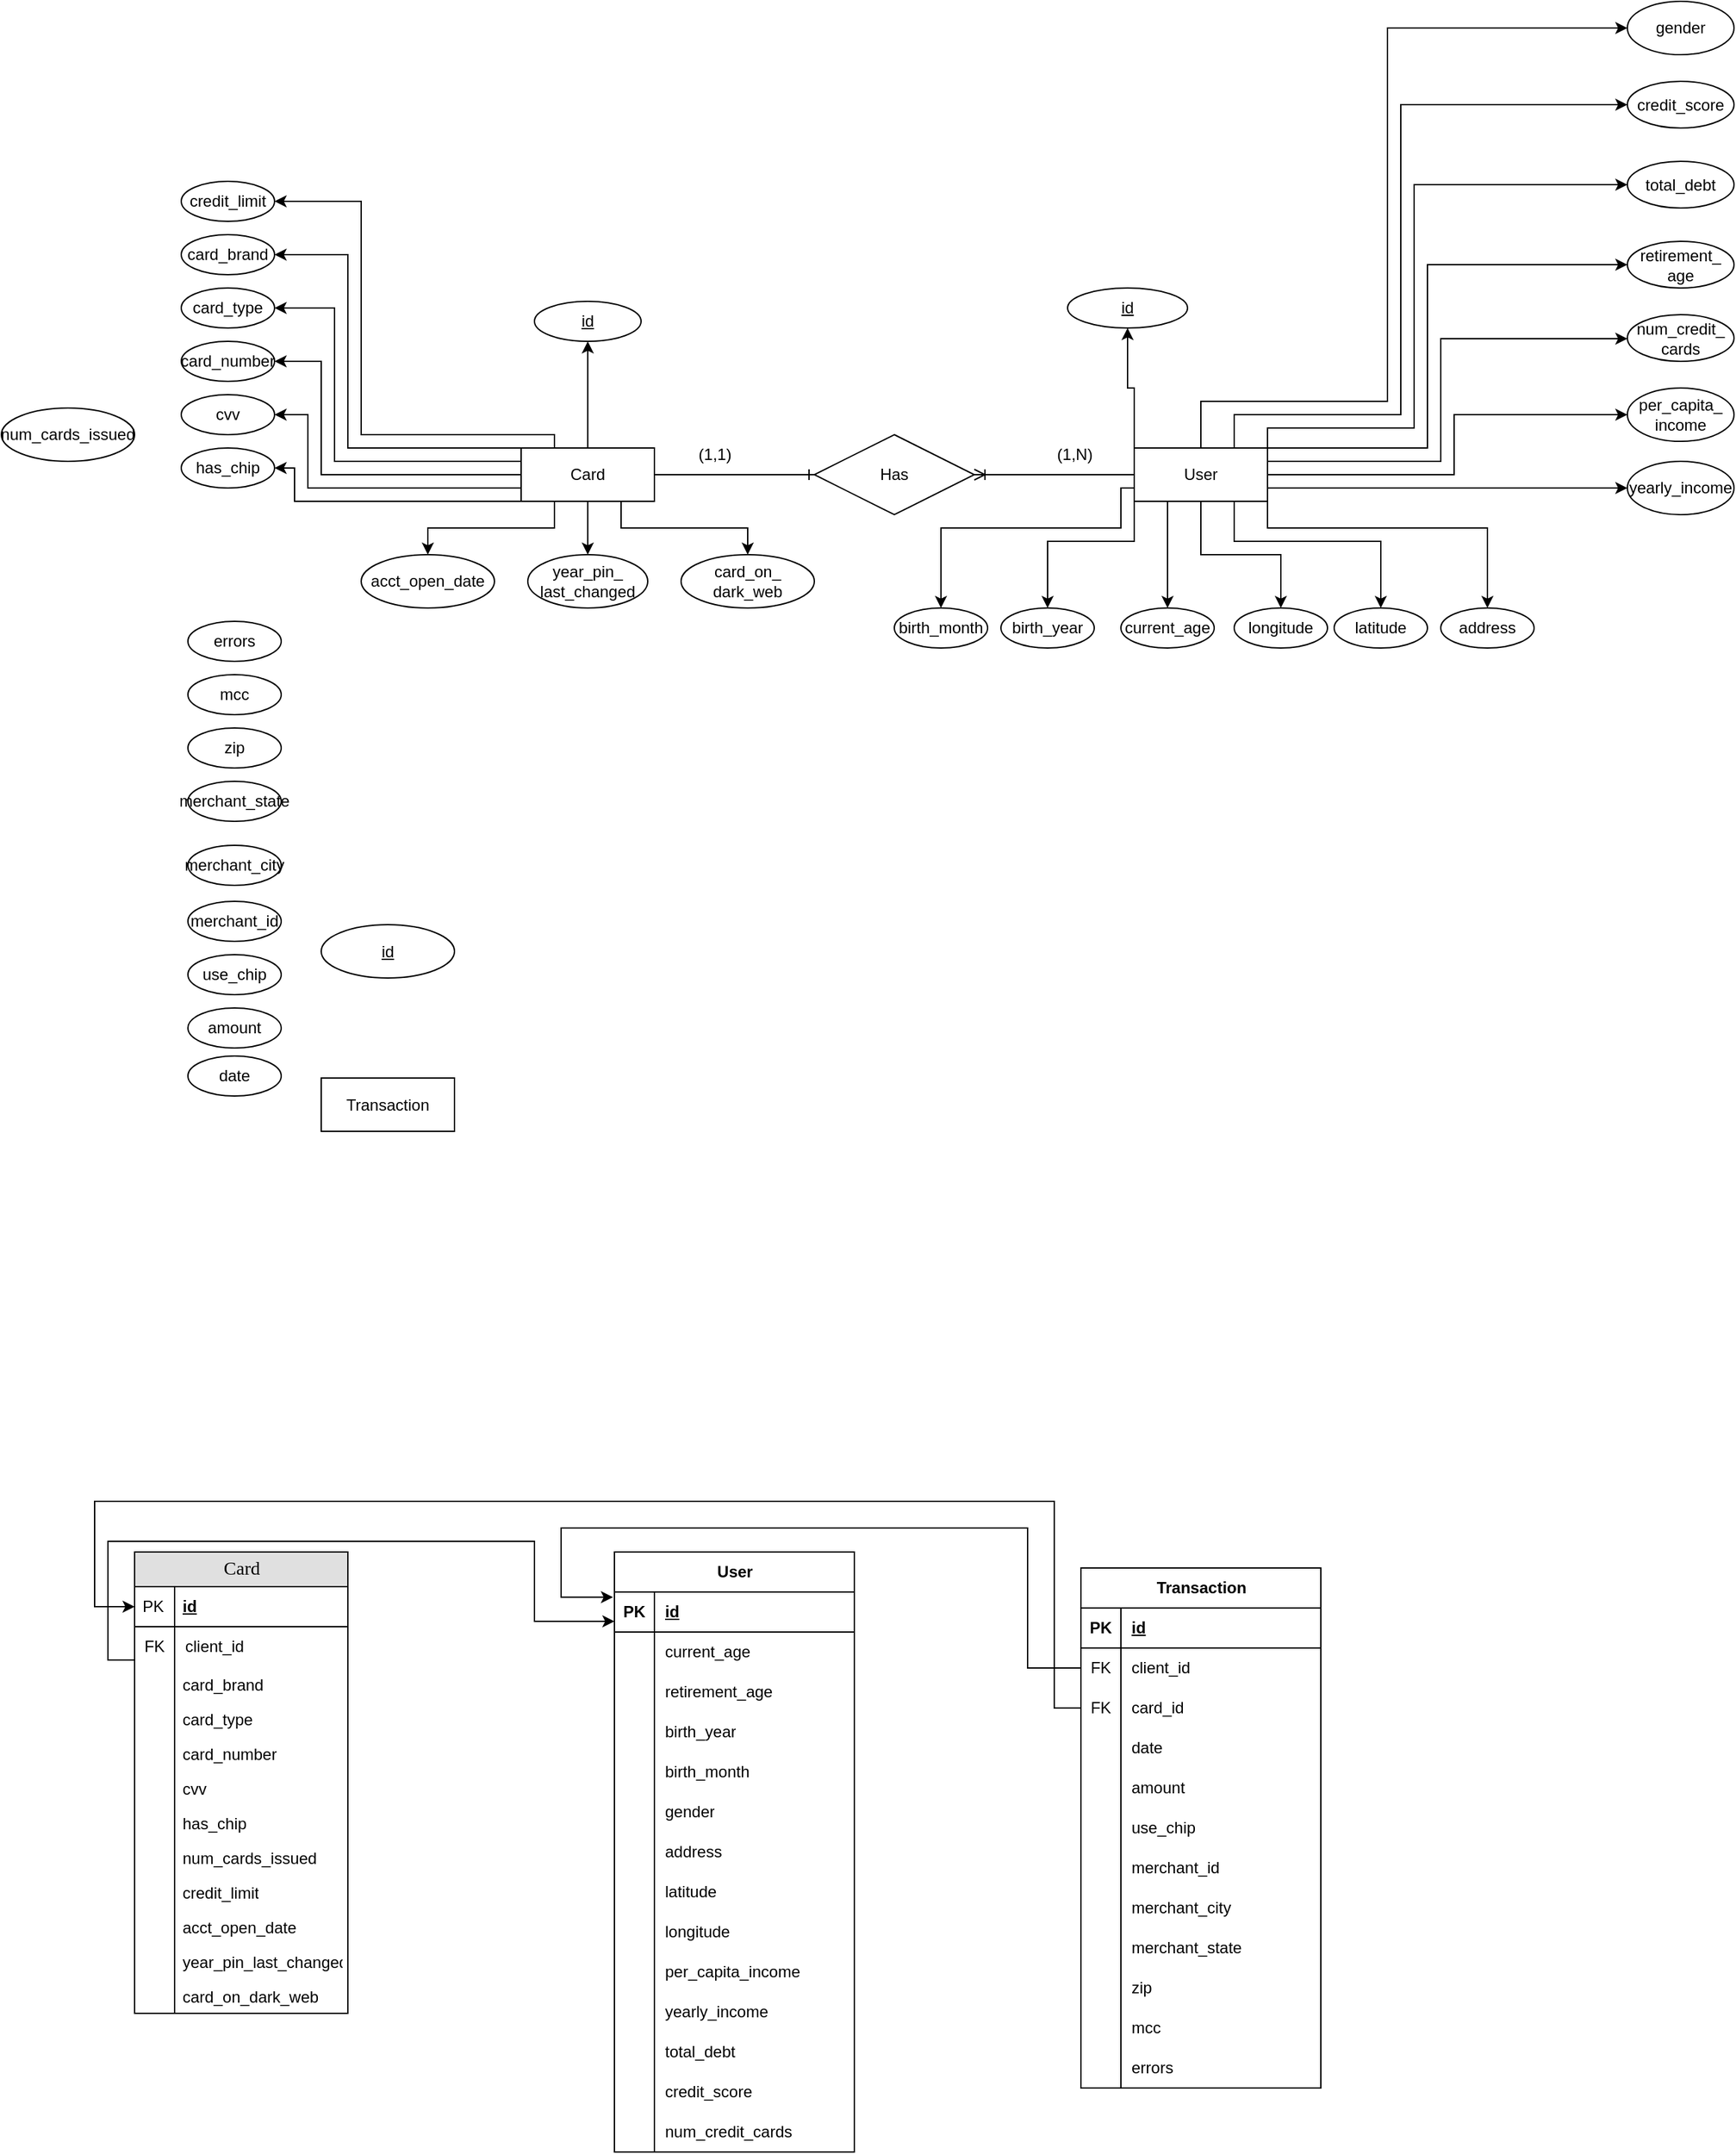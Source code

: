 <mxfile version="24.7.12">
  <diagram name="Page-1" id="e56a1550-8fbb-45ad-956c-1786394a9013">
    <mxGraphModel dx="1705" dy="1090" grid="1" gridSize="10" guides="1" tooltips="1" connect="1" arrows="1" fold="1" page="1" pageScale="1" pageWidth="1100" pageHeight="850" background="none" math="0" shadow="0">
      <root>
        <mxCell id="0" />
        <mxCell id="1" parent="0" />
        <mxCell id="2e49270ec7c68f3f-80" value="Card" style="swimlane;html=1;fontStyle=0;childLayout=stackLayout;horizontal=1;startSize=26;fillColor=#e0e0e0;horizontalStack=0;resizeParent=1;resizeLast=0;collapsible=1;marginBottom=0;swimlaneFillColor=#ffffff;align=center;rounded=0;shadow=0;comic=0;labelBackgroundColor=none;strokeWidth=1;fontFamily=Verdana;fontSize=14" parent="1" vertex="1">
          <mxGeometry x="-230" y="1083" width="160" height="346" as="geometry" />
        </mxCell>
        <mxCell id="2e49270ec7c68f3f-81" value="id" style="shape=partialRectangle;top=0;left=0;right=0;bottom=1;html=1;align=left;verticalAlign=middle;fillColor=none;spacingLeft=34;spacingRight=4;whiteSpace=wrap;overflow=hidden;rotatable=0;points=[[0,0.5],[1,0.5]];portConstraint=eastwest;dropTarget=0;fontStyle=5;" parent="2e49270ec7c68f3f-80" vertex="1">
          <mxGeometry y="26" width="160" height="30" as="geometry" />
        </mxCell>
        <mxCell id="2e49270ec7c68f3f-82" value="PK" style="shape=partialRectangle;top=0;left=0;bottom=0;html=1;fillColor=none;align=left;verticalAlign=middle;spacingLeft=4;spacingRight=4;whiteSpace=wrap;overflow=hidden;rotatable=0;points=[];portConstraint=eastwest;part=1;" parent="2e49270ec7c68f3f-81" vertex="1" connectable="0">
          <mxGeometry width="30" height="30" as="geometry" />
        </mxCell>
        <mxCell id="OhvmQpVmtm_loT401lCx-139" value="" style="shape=table;startSize=0;container=1;collapsible=1;childLayout=tableLayout;fixedRows=1;rowLines=0;fontStyle=0;align=center;resizeLast=1;strokeColor=none;fillColor=none;collapsible=0;" vertex="1" parent="2e49270ec7c68f3f-80">
          <mxGeometry y="56" width="160" height="30" as="geometry" />
        </mxCell>
        <mxCell id="OhvmQpVmtm_loT401lCx-140" value="" style="shape=tableRow;horizontal=0;startSize=0;swimlaneHead=0;swimlaneBody=0;fillColor=none;collapsible=0;dropTarget=0;points=[[0,0.5],[1,0.5]];portConstraint=eastwest;top=0;left=1;right=0;bottom=0;" vertex="1" parent="OhvmQpVmtm_loT401lCx-139">
          <mxGeometry width="160" height="30" as="geometry" />
        </mxCell>
        <mxCell id="OhvmQpVmtm_loT401lCx-141" value="FK" style="shape=partialRectangle;connectable=0;fillColor=none;top=0;left=1;bottom=0;right=0;fontStyle=0;overflow=hidden;whiteSpace=wrap;html=1;" vertex="1" parent="OhvmQpVmtm_loT401lCx-140">
          <mxGeometry width="30" height="30" as="geometry">
            <mxRectangle width="30" height="30" as="alternateBounds" />
          </mxGeometry>
        </mxCell>
        <mxCell id="OhvmQpVmtm_loT401lCx-142" value="client_id" style="shape=partialRectangle;connectable=0;fillColor=none;top=0;left=1;bottom=0;right=0;align=left;spacingLeft=6;fontStyle=0;overflow=hidden;whiteSpace=wrap;html=1;" vertex="1" parent="OhvmQpVmtm_loT401lCx-140">
          <mxGeometry x="30" width="130" height="30" as="geometry">
            <mxRectangle width="130" height="30" as="alternateBounds" />
          </mxGeometry>
        </mxCell>
        <mxCell id="2e49270ec7c68f3f-85" value="card_brand" style="shape=partialRectangle;top=0;left=0;right=0;bottom=0;html=1;align=left;verticalAlign=top;fillColor=none;spacingLeft=34;spacingRight=4;whiteSpace=wrap;overflow=hidden;rotatable=0;points=[[0,0.5],[1,0.5]];portConstraint=eastwest;dropTarget=0;" parent="2e49270ec7c68f3f-80" vertex="1">
          <mxGeometry y="86" width="160" height="26" as="geometry" />
        </mxCell>
        <mxCell id="2e49270ec7c68f3f-86" value="" style="shape=partialRectangle;top=0;left=0;bottom=0;html=1;fillColor=none;align=left;verticalAlign=top;spacingLeft=4;spacingRight=4;whiteSpace=wrap;overflow=hidden;rotatable=0;points=[];portConstraint=eastwest;part=1;" parent="2e49270ec7c68f3f-85" vertex="1" connectable="0">
          <mxGeometry width="30" height="26" as="geometry" />
        </mxCell>
        <mxCell id="2e49270ec7c68f3f-87" value="card_type" style="shape=partialRectangle;top=0;left=0;right=0;bottom=0;html=1;align=left;verticalAlign=top;fillColor=none;spacingLeft=34;spacingRight=4;whiteSpace=wrap;overflow=hidden;rotatable=0;points=[[0,0.5],[1,0.5]];portConstraint=eastwest;dropTarget=0;" parent="2e49270ec7c68f3f-80" vertex="1">
          <mxGeometry y="112" width="160" height="26" as="geometry" />
        </mxCell>
        <mxCell id="2e49270ec7c68f3f-88" value="" style="shape=partialRectangle;top=0;left=0;bottom=0;html=1;fillColor=none;align=left;verticalAlign=top;spacingLeft=4;spacingRight=4;whiteSpace=wrap;overflow=hidden;rotatable=0;points=[];portConstraint=eastwest;part=1;" parent="2e49270ec7c68f3f-87" vertex="1" connectable="0">
          <mxGeometry width="30" height="26" as="geometry" />
        </mxCell>
        <mxCell id="2e49270ec7c68f3f-89" value="card_number" style="shape=partialRectangle;top=0;left=0;right=0;bottom=0;html=1;align=left;verticalAlign=top;fillColor=none;spacingLeft=34;spacingRight=4;whiteSpace=wrap;overflow=hidden;rotatable=0;points=[[0,0.5],[1,0.5]];portConstraint=eastwest;dropTarget=0;" parent="2e49270ec7c68f3f-80" vertex="1">
          <mxGeometry y="138" width="160" height="26" as="geometry" />
        </mxCell>
        <mxCell id="2e49270ec7c68f3f-90" value="" style="shape=partialRectangle;top=0;left=0;bottom=0;html=1;fillColor=none;align=left;verticalAlign=top;spacingLeft=4;spacingRight=4;whiteSpace=wrap;overflow=hidden;rotatable=0;points=[];portConstraint=eastwest;part=1;" parent="2e49270ec7c68f3f-89" vertex="1" connectable="0">
          <mxGeometry width="30" height="26" as="geometry" />
        </mxCell>
        <mxCell id="OhvmQpVmtm_loT401lCx-2" value="cvv" style="shape=partialRectangle;top=0;left=0;right=0;bottom=0;html=1;align=left;verticalAlign=top;fillColor=none;spacingLeft=34;spacingRight=4;whiteSpace=wrap;overflow=hidden;rotatable=0;points=[[0,0.5],[1,0.5]];portConstraint=eastwest;dropTarget=0;" vertex="1" parent="2e49270ec7c68f3f-80">
          <mxGeometry y="164" width="160" height="26" as="geometry" />
        </mxCell>
        <mxCell id="OhvmQpVmtm_loT401lCx-3" value="" style="shape=partialRectangle;top=0;left=0;bottom=0;html=1;fillColor=none;align=left;verticalAlign=top;spacingLeft=4;spacingRight=4;whiteSpace=wrap;overflow=hidden;rotatable=0;points=[];portConstraint=eastwest;part=1;" vertex="1" connectable="0" parent="OhvmQpVmtm_loT401lCx-2">
          <mxGeometry width="30" height="26" as="geometry" />
        </mxCell>
        <mxCell id="OhvmQpVmtm_loT401lCx-4" value="has_chip" style="shape=partialRectangle;top=0;left=0;right=0;bottom=0;html=1;align=left;verticalAlign=top;fillColor=none;spacingLeft=34;spacingRight=4;whiteSpace=wrap;overflow=hidden;rotatable=0;points=[[0,0.5],[1,0.5]];portConstraint=eastwest;dropTarget=0;" vertex="1" parent="2e49270ec7c68f3f-80">
          <mxGeometry y="190" width="160" height="26" as="geometry" />
        </mxCell>
        <mxCell id="OhvmQpVmtm_loT401lCx-5" value="" style="shape=partialRectangle;top=0;left=0;bottom=0;html=1;fillColor=none;align=left;verticalAlign=top;spacingLeft=4;spacingRight=4;whiteSpace=wrap;overflow=hidden;rotatable=0;points=[];portConstraint=eastwest;part=1;" vertex="1" connectable="0" parent="OhvmQpVmtm_loT401lCx-4">
          <mxGeometry width="30" height="26" as="geometry" />
        </mxCell>
        <mxCell id="OhvmQpVmtm_loT401lCx-6" value="num_cards_issued" style="shape=partialRectangle;top=0;left=0;right=0;bottom=0;html=1;align=left;verticalAlign=top;fillColor=none;spacingLeft=34;spacingRight=4;whiteSpace=wrap;overflow=hidden;rotatable=0;points=[[0,0.5],[1,0.5]];portConstraint=eastwest;dropTarget=0;" vertex="1" parent="2e49270ec7c68f3f-80">
          <mxGeometry y="216" width="160" height="26" as="geometry" />
        </mxCell>
        <mxCell id="OhvmQpVmtm_loT401lCx-7" value="" style="shape=partialRectangle;top=0;left=0;bottom=0;html=1;fillColor=none;align=left;verticalAlign=top;spacingLeft=4;spacingRight=4;whiteSpace=wrap;overflow=hidden;rotatable=0;points=[];portConstraint=eastwest;part=1;" vertex="1" connectable="0" parent="OhvmQpVmtm_loT401lCx-6">
          <mxGeometry width="30" height="26" as="geometry" />
        </mxCell>
        <mxCell id="OhvmQpVmtm_loT401lCx-8" value="credit_limit" style="shape=partialRectangle;top=0;left=0;right=0;bottom=0;html=1;align=left;verticalAlign=top;fillColor=none;spacingLeft=34;spacingRight=4;whiteSpace=wrap;overflow=hidden;rotatable=0;points=[[0,0.5],[1,0.5]];portConstraint=eastwest;dropTarget=0;" vertex="1" parent="2e49270ec7c68f3f-80">
          <mxGeometry y="242" width="160" height="26" as="geometry" />
        </mxCell>
        <mxCell id="OhvmQpVmtm_loT401lCx-9" value="" style="shape=partialRectangle;top=0;left=0;bottom=0;html=1;fillColor=none;align=left;verticalAlign=top;spacingLeft=4;spacingRight=4;whiteSpace=wrap;overflow=hidden;rotatable=0;points=[];portConstraint=eastwest;part=1;" vertex="1" connectable="0" parent="OhvmQpVmtm_loT401lCx-8">
          <mxGeometry width="30" height="26" as="geometry" />
        </mxCell>
        <mxCell id="OhvmQpVmtm_loT401lCx-10" value="acct_open_date" style="shape=partialRectangle;top=0;left=0;right=0;bottom=0;html=1;align=left;verticalAlign=top;fillColor=none;spacingLeft=34;spacingRight=4;whiteSpace=wrap;overflow=hidden;rotatable=0;points=[[0,0.5],[1,0.5]];portConstraint=eastwest;dropTarget=0;" vertex="1" parent="2e49270ec7c68f3f-80">
          <mxGeometry y="268" width="160" height="26" as="geometry" />
        </mxCell>
        <mxCell id="OhvmQpVmtm_loT401lCx-11" value="" style="shape=partialRectangle;top=0;left=0;bottom=0;html=1;fillColor=none;align=left;verticalAlign=top;spacingLeft=4;spacingRight=4;whiteSpace=wrap;overflow=hidden;rotatable=0;points=[];portConstraint=eastwest;part=1;" vertex="1" connectable="0" parent="OhvmQpVmtm_loT401lCx-10">
          <mxGeometry width="30" height="26" as="geometry" />
        </mxCell>
        <mxCell id="OhvmQpVmtm_loT401lCx-12" value="year_pin_last_changed" style="shape=partialRectangle;top=0;left=0;right=0;bottom=0;html=1;align=left;verticalAlign=top;fillColor=none;spacingLeft=34;spacingRight=4;whiteSpace=wrap;overflow=hidden;rotatable=0;points=[[0,0.5],[1,0.5]];portConstraint=eastwest;dropTarget=0;" vertex="1" parent="2e49270ec7c68f3f-80">
          <mxGeometry y="294" width="160" height="26" as="geometry" />
        </mxCell>
        <mxCell id="OhvmQpVmtm_loT401lCx-13" value="" style="shape=partialRectangle;top=0;left=0;bottom=0;html=1;fillColor=none;align=left;verticalAlign=top;spacingLeft=4;spacingRight=4;whiteSpace=wrap;overflow=hidden;rotatable=0;points=[];portConstraint=eastwest;part=1;" vertex="1" connectable="0" parent="OhvmQpVmtm_loT401lCx-12">
          <mxGeometry width="30" height="26" as="geometry" />
        </mxCell>
        <mxCell id="OhvmQpVmtm_loT401lCx-14" value="card_on_dark_web" style="shape=partialRectangle;top=0;left=0;right=0;bottom=0;html=1;align=left;verticalAlign=top;fillColor=none;spacingLeft=34;spacingRight=4;whiteSpace=wrap;overflow=hidden;rotatable=0;points=[[0,0.5],[1,0.5]];portConstraint=eastwest;dropTarget=0;" vertex="1" parent="2e49270ec7c68f3f-80">
          <mxGeometry y="320" width="160" height="26" as="geometry" />
        </mxCell>
        <mxCell id="OhvmQpVmtm_loT401lCx-15" value="" style="shape=partialRectangle;top=0;left=0;bottom=0;html=1;fillColor=none;align=left;verticalAlign=top;spacingLeft=4;spacingRight=4;whiteSpace=wrap;overflow=hidden;rotatable=0;points=[];portConstraint=eastwest;part=1;" vertex="1" connectable="0" parent="OhvmQpVmtm_loT401lCx-14">
          <mxGeometry width="30" height="26" as="geometry" />
        </mxCell>
        <mxCell id="OhvmQpVmtm_loT401lCx-16" value="User" style="shape=table;startSize=30;container=1;collapsible=1;childLayout=tableLayout;fixedRows=1;rowLines=0;fontStyle=1;align=center;resizeLast=1;html=1;" vertex="1" parent="1">
          <mxGeometry x="130" y="1083" width="180" height="450" as="geometry" />
        </mxCell>
        <mxCell id="OhvmQpVmtm_loT401lCx-17" value="" style="shape=tableRow;horizontal=0;startSize=0;swimlaneHead=0;swimlaneBody=0;fillColor=none;collapsible=0;dropTarget=0;points=[[0,0.5],[1,0.5]];portConstraint=eastwest;top=0;left=0;right=0;bottom=1;" vertex="1" parent="OhvmQpVmtm_loT401lCx-16">
          <mxGeometry y="30" width="180" height="30" as="geometry" />
        </mxCell>
        <mxCell id="OhvmQpVmtm_loT401lCx-18" value="PK" style="shape=partialRectangle;connectable=0;fillColor=none;top=0;left=0;bottom=0;right=0;fontStyle=1;overflow=hidden;whiteSpace=wrap;html=1;" vertex="1" parent="OhvmQpVmtm_loT401lCx-17">
          <mxGeometry width="30" height="30" as="geometry">
            <mxRectangle width="30" height="30" as="alternateBounds" />
          </mxGeometry>
        </mxCell>
        <mxCell id="OhvmQpVmtm_loT401lCx-19" value="id" style="shape=partialRectangle;connectable=0;fillColor=none;top=0;left=0;bottom=0;right=0;align=left;spacingLeft=6;fontStyle=5;overflow=hidden;whiteSpace=wrap;html=1;" vertex="1" parent="OhvmQpVmtm_loT401lCx-17">
          <mxGeometry x="30" width="150" height="30" as="geometry">
            <mxRectangle width="150" height="30" as="alternateBounds" />
          </mxGeometry>
        </mxCell>
        <mxCell id="OhvmQpVmtm_loT401lCx-20" value="" style="shape=tableRow;horizontal=0;startSize=0;swimlaneHead=0;swimlaneBody=0;fillColor=none;collapsible=0;dropTarget=0;points=[[0,0.5],[1,0.5]];portConstraint=eastwest;top=0;left=0;right=0;bottom=0;" vertex="1" parent="OhvmQpVmtm_loT401lCx-16">
          <mxGeometry y="60" width="180" height="30" as="geometry" />
        </mxCell>
        <mxCell id="OhvmQpVmtm_loT401lCx-21" value="" style="shape=partialRectangle;connectable=0;fillColor=none;top=0;left=0;bottom=0;right=0;editable=1;overflow=hidden;whiteSpace=wrap;html=1;" vertex="1" parent="OhvmQpVmtm_loT401lCx-20">
          <mxGeometry width="30" height="30" as="geometry">
            <mxRectangle width="30" height="30" as="alternateBounds" />
          </mxGeometry>
        </mxCell>
        <mxCell id="OhvmQpVmtm_loT401lCx-22" value="current_age" style="shape=partialRectangle;connectable=0;fillColor=none;top=0;left=0;bottom=0;right=0;align=left;spacingLeft=6;overflow=hidden;whiteSpace=wrap;html=1;" vertex="1" parent="OhvmQpVmtm_loT401lCx-20">
          <mxGeometry x="30" width="150" height="30" as="geometry">
            <mxRectangle width="150" height="30" as="alternateBounds" />
          </mxGeometry>
        </mxCell>
        <mxCell id="OhvmQpVmtm_loT401lCx-23" value="" style="shape=tableRow;horizontal=0;startSize=0;swimlaneHead=0;swimlaneBody=0;fillColor=none;collapsible=0;dropTarget=0;points=[[0,0.5],[1,0.5]];portConstraint=eastwest;top=0;left=0;right=0;bottom=0;" vertex="1" parent="OhvmQpVmtm_loT401lCx-16">
          <mxGeometry y="90" width="180" height="30" as="geometry" />
        </mxCell>
        <mxCell id="OhvmQpVmtm_loT401lCx-24" value="" style="shape=partialRectangle;connectable=0;fillColor=none;top=0;left=0;bottom=0;right=0;editable=1;overflow=hidden;whiteSpace=wrap;html=1;" vertex="1" parent="OhvmQpVmtm_loT401lCx-23">
          <mxGeometry width="30" height="30" as="geometry">
            <mxRectangle width="30" height="30" as="alternateBounds" />
          </mxGeometry>
        </mxCell>
        <mxCell id="OhvmQpVmtm_loT401lCx-25" value="retirement_age" style="shape=partialRectangle;connectable=0;fillColor=none;top=0;left=0;bottom=0;right=0;align=left;spacingLeft=6;overflow=hidden;whiteSpace=wrap;html=1;" vertex="1" parent="OhvmQpVmtm_loT401lCx-23">
          <mxGeometry x="30" width="150" height="30" as="geometry">
            <mxRectangle width="150" height="30" as="alternateBounds" />
          </mxGeometry>
        </mxCell>
        <mxCell id="OhvmQpVmtm_loT401lCx-26" value="" style="shape=tableRow;horizontal=0;startSize=0;swimlaneHead=0;swimlaneBody=0;fillColor=none;collapsible=0;dropTarget=0;points=[[0,0.5],[1,0.5]];portConstraint=eastwest;top=0;left=0;right=0;bottom=0;" vertex="1" parent="OhvmQpVmtm_loT401lCx-16">
          <mxGeometry y="120" width="180" height="30" as="geometry" />
        </mxCell>
        <mxCell id="OhvmQpVmtm_loT401lCx-27" value="" style="shape=partialRectangle;connectable=0;fillColor=none;top=0;left=0;bottom=0;right=0;editable=1;overflow=hidden;whiteSpace=wrap;html=1;" vertex="1" parent="OhvmQpVmtm_loT401lCx-26">
          <mxGeometry width="30" height="30" as="geometry">
            <mxRectangle width="30" height="30" as="alternateBounds" />
          </mxGeometry>
        </mxCell>
        <mxCell id="OhvmQpVmtm_loT401lCx-28" value="birth_year" style="shape=partialRectangle;connectable=0;fillColor=none;top=0;left=0;bottom=0;right=0;align=left;spacingLeft=6;overflow=hidden;whiteSpace=wrap;html=1;" vertex="1" parent="OhvmQpVmtm_loT401lCx-26">
          <mxGeometry x="30" width="150" height="30" as="geometry">
            <mxRectangle width="150" height="30" as="alternateBounds" />
          </mxGeometry>
        </mxCell>
        <mxCell id="OhvmQpVmtm_loT401lCx-42" value="" style="shape=tableRow;horizontal=0;startSize=0;swimlaneHead=0;swimlaneBody=0;fillColor=none;collapsible=0;dropTarget=0;points=[[0,0.5],[1,0.5]];portConstraint=eastwest;top=0;left=0;right=0;bottom=0;" vertex="1" parent="OhvmQpVmtm_loT401lCx-16">
          <mxGeometry y="150" width="180" height="30" as="geometry" />
        </mxCell>
        <mxCell id="OhvmQpVmtm_loT401lCx-43" value="" style="shape=partialRectangle;connectable=0;fillColor=none;top=0;left=0;bottom=0;right=0;editable=1;overflow=hidden;whiteSpace=wrap;html=1;" vertex="1" parent="OhvmQpVmtm_loT401lCx-42">
          <mxGeometry width="30" height="30" as="geometry">
            <mxRectangle width="30" height="30" as="alternateBounds" />
          </mxGeometry>
        </mxCell>
        <mxCell id="OhvmQpVmtm_loT401lCx-44" value="birth_month" style="shape=partialRectangle;connectable=0;fillColor=none;top=0;left=0;bottom=0;right=0;align=left;spacingLeft=6;overflow=hidden;whiteSpace=wrap;html=1;" vertex="1" parent="OhvmQpVmtm_loT401lCx-42">
          <mxGeometry x="30" width="150" height="30" as="geometry">
            <mxRectangle width="150" height="30" as="alternateBounds" />
          </mxGeometry>
        </mxCell>
        <mxCell id="OhvmQpVmtm_loT401lCx-45" value="" style="shape=tableRow;horizontal=0;startSize=0;swimlaneHead=0;swimlaneBody=0;fillColor=none;collapsible=0;dropTarget=0;points=[[0,0.5],[1,0.5]];portConstraint=eastwest;top=0;left=0;right=0;bottom=0;" vertex="1" parent="OhvmQpVmtm_loT401lCx-16">
          <mxGeometry y="180" width="180" height="30" as="geometry" />
        </mxCell>
        <mxCell id="OhvmQpVmtm_loT401lCx-46" value="" style="shape=partialRectangle;connectable=0;fillColor=none;top=0;left=0;bottom=0;right=0;editable=1;overflow=hidden;whiteSpace=wrap;html=1;" vertex="1" parent="OhvmQpVmtm_loT401lCx-45">
          <mxGeometry width="30" height="30" as="geometry">
            <mxRectangle width="30" height="30" as="alternateBounds" />
          </mxGeometry>
        </mxCell>
        <mxCell id="OhvmQpVmtm_loT401lCx-47" value="gender" style="shape=partialRectangle;connectable=0;fillColor=none;top=0;left=0;bottom=0;right=0;align=left;spacingLeft=6;overflow=hidden;whiteSpace=wrap;html=1;" vertex="1" parent="OhvmQpVmtm_loT401lCx-45">
          <mxGeometry x="30" width="150" height="30" as="geometry">
            <mxRectangle width="150" height="30" as="alternateBounds" />
          </mxGeometry>
        </mxCell>
        <mxCell id="OhvmQpVmtm_loT401lCx-48" value="" style="shape=tableRow;horizontal=0;startSize=0;swimlaneHead=0;swimlaneBody=0;fillColor=none;collapsible=0;dropTarget=0;points=[[0,0.5],[1,0.5]];portConstraint=eastwest;top=0;left=0;right=0;bottom=0;" vertex="1" parent="OhvmQpVmtm_loT401lCx-16">
          <mxGeometry y="210" width="180" height="30" as="geometry" />
        </mxCell>
        <mxCell id="OhvmQpVmtm_loT401lCx-49" value="" style="shape=partialRectangle;connectable=0;fillColor=none;top=0;left=0;bottom=0;right=0;editable=1;overflow=hidden;whiteSpace=wrap;html=1;" vertex="1" parent="OhvmQpVmtm_loT401lCx-48">
          <mxGeometry width="30" height="30" as="geometry">
            <mxRectangle width="30" height="30" as="alternateBounds" />
          </mxGeometry>
        </mxCell>
        <mxCell id="OhvmQpVmtm_loT401lCx-50" value="address" style="shape=partialRectangle;connectable=0;fillColor=none;top=0;left=0;bottom=0;right=0;align=left;spacingLeft=6;overflow=hidden;whiteSpace=wrap;html=1;" vertex="1" parent="OhvmQpVmtm_loT401lCx-48">
          <mxGeometry x="30" width="150" height="30" as="geometry">
            <mxRectangle width="150" height="30" as="alternateBounds" />
          </mxGeometry>
        </mxCell>
        <mxCell id="OhvmQpVmtm_loT401lCx-51" value="" style="shape=tableRow;horizontal=0;startSize=0;swimlaneHead=0;swimlaneBody=0;fillColor=none;collapsible=0;dropTarget=0;points=[[0,0.5],[1,0.5]];portConstraint=eastwest;top=0;left=0;right=0;bottom=0;" vertex="1" parent="OhvmQpVmtm_loT401lCx-16">
          <mxGeometry y="240" width="180" height="30" as="geometry" />
        </mxCell>
        <mxCell id="OhvmQpVmtm_loT401lCx-52" value="" style="shape=partialRectangle;connectable=0;fillColor=none;top=0;left=0;bottom=0;right=0;editable=1;overflow=hidden;whiteSpace=wrap;html=1;" vertex="1" parent="OhvmQpVmtm_loT401lCx-51">
          <mxGeometry width="30" height="30" as="geometry">
            <mxRectangle width="30" height="30" as="alternateBounds" />
          </mxGeometry>
        </mxCell>
        <mxCell id="OhvmQpVmtm_loT401lCx-53" value="latitude" style="shape=partialRectangle;connectable=0;fillColor=none;top=0;left=0;bottom=0;right=0;align=left;spacingLeft=6;overflow=hidden;whiteSpace=wrap;html=1;" vertex="1" parent="OhvmQpVmtm_loT401lCx-51">
          <mxGeometry x="30" width="150" height="30" as="geometry">
            <mxRectangle width="150" height="30" as="alternateBounds" />
          </mxGeometry>
        </mxCell>
        <mxCell id="OhvmQpVmtm_loT401lCx-54" value="" style="shape=tableRow;horizontal=0;startSize=0;swimlaneHead=0;swimlaneBody=0;fillColor=none;collapsible=0;dropTarget=0;points=[[0,0.5],[1,0.5]];portConstraint=eastwest;top=0;left=0;right=0;bottom=0;" vertex="1" parent="OhvmQpVmtm_loT401lCx-16">
          <mxGeometry y="270" width="180" height="30" as="geometry" />
        </mxCell>
        <mxCell id="OhvmQpVmtm_loT401lCx-55" value="" style="shape=partialRectangle;connectable=0;fillColor=none;top=0;left=0;bottom=0;right=0;editable=1;overflow=hidden;whiteSpace=wrap;html=1;" vertex="1" parent="OhvmQpVmtm_loT401lCx-54">
          <mxGeometry width="30" height="30" as="geometry">
            <mxRectangle width="30" height="30" as="alternateBounds" />
          </mxGeometry>
        </mxCell>
        <mxCell id="OhvmQpVmtm_loT401lCx-56" value="longitude" style="shape=partialRectangle;connectable=0;fillColor=none;top=0;left=0;bottom=0;right=0;align=left;spacingLeft=6;overflow=hidden;whiteSpace=wrap;html=1;" vertex="1" parent="OhvmQpVmtm_loT401lCx-54">
          <mxGeometry x="30" width="150" height="30" as="geometry">
            <mxRectangle width="150" height="30" as="alternateBounds" />
          </mxGeometry>
        </mxCell>
        <mxCell id="OhvmQpVmtm_loT401lCx-57" value="" style="shape=tableRow;horizontal=0;startSize=0;swimlaneHead=0;swimlaneBody=0;fillColor=none;collapsible=0;dropTarget=0;points=[[0,0.5],[1,0.5]];portConstraint=eastwest;top=0;left=0;right=0;bottom=0;" vertex="1" parent="OhvmQpVmtm_loT401lCx-16">
          <mxGeometry y="300" width="180" height="30" as="geometry" />
        </mxCell>
        <mxCell id="OhvmQpVmtm_loT401lCx-58" value="" style="shape=partialRectangle;connectable=0;fillColor=none;top=0;left=0;bottom=0;right=0;editable=1;overflow=hidden;whiteSpace=wrap;html=1;" vertex="1" parent="OhvmQpVmtm_loT401lCx-57">
          <mxGeometry width="30" height="30" as="geometry">
            <mxRectangle width="30" height="30" as="alternateBounds" />
          </mxGeometry>
        </mxCell>
        <mxCell id="OhvmQpVmtm_loT401lCx-59" value="per_capita_income" style="shape=partialRectangle;connectable=0;fillColor=none;top=0;left=0;bottom=0;right=0;align=left;spacingLeft=6;overflow=hidden;whiteSpace=wrap;html=1;" vertex="1" parent="OhvmQpVmtm_loT401lCx-57">
          <mxGeometry x="30" width="150" height="30" as="geometry">
            <mxRectangle width="150" height="30" as="alternateBounds" />
          </mxGeometry>
        </mxCell>
        <mxCell id="OhvmQpVmtm_loT401lCx-60" value="" style="shape=tableRow;horizontal=0;startSize=0;swimlaneHead=0;swimlaneBody=0;fillColor=none;collapsible=0;dropTarget=0;points=[[0,0.5],[1,0.5]];portConstraint=eastwest;top=0;left=0;right=0;bottom=0;" vertex="1" parent="OhvmQpVmtm_loT401lCx-16">
          <mxGeometry y="330" width="180" height="30" as="geometry" />
        </mxCell>
        <mxCell id="OhvmQpVmtm_loT401lCx-61" value="" style="shape=partialRectangle;connectable=0;fillColor=none;top=0;left=0;bottom=0;right=0;editable=1;overflow=hidden;whiteSpace=wrap;html=1;" vertex="1" parent="OhvmQpVmtm_loT401lCx-60">
          <mxGeometry width="30" height="30" as="geometry">
            <mxRectangle width="30" height="30" as="alternateBounds" />
          </mxGeometry>
        </mxCell>
        <mxCell id="OhvmQpVmtm_loT401lCx-62" value="yearly_income" style="shape=partialRectangle;connectable=0;fillColor=none;top=0;left=0;bottom=0;right=0;align=left;spacingLeft=6;overflow=hidden;whiteSpace=wrap;html=1;" vertex="1" parent="OhvmQpVmtm_loT401lCx-60">
          <mxGeometry x="30" width="150" height="30" as="geometry">
            <mxRectangle width="150" height="30" as="alternateBounds" />
          </mxGeometry>
        </mxCell>
        <mxCell id="OhvmQpVmtm_loT401lCx-63" value="" style="shape=tableRow;horizontal=0;startSize=0;swimlaneHead=0;swimlaneBody=0;fillColor=none;collapsible=0;dropTarget=0;points=[[0,0.5],[1,0.5]];portConstraint=eastwest;top=0;left=0;right=0;bottom=0;" vertex="1" parent="OhvmQpVmtm_loT401lCx-16">
          <mxGeometry y="360" width="180" height="30" as="geometry" />
        </mxCell>
        <mxCell id="OhvmQpVmtm_loT401lCx-64" value="" style="shape=partialRectangle;connectable=0;fillColor=none;top=0;left=0;bottom=0;right=0;editable=1;overflow=hidden;whiteSpace=wrap;html=1;" vertex="1" parent="OhvmQpVmtm_loT401lCx-63">
          <mxGeometry width="30" height="30" as="geometry">
            <mxRectangle width="30" height="30" as="alternateBounds" />
          </mxGeometry>
        </mxCell>
        <mxCell id="OhvmQpVmtm_loT401lCx-65" value="total_debt" style="shape=partialRectangle;connectable=0;fillColor=none;top=0;left=0;bottom=0;right=0;align=left;spacingLeft=6;overflow=hidden;whiteSpace=wrap;html=1;" vertex="1" parent="OhvmQpVmtm_loT401lCx-63">
          <mxGeometry x="30" width="150" height="30" as="geometry">
            <mxRectangle width="150" height="30" as="alternateBounds" />
          </mxGeometry>
        </mxCell>
        <mxCell id="OhvmQpVmtm_loT401lCx-66" value="" style="shape=tableRow;horizontal=0;startSize=0;swimlaneHead=0;swimlaneBody=0;fillColor=none;collapsible=0;dropTarget=0;points=[[0,0.5],[1,0.5]];portConstraint=eastwest;top=0;left=0;right=0;bottom=0;" vertex="1" parent="OhvmQpVmtm_loT401lCx-16">
          <mxGeometry y="390" width="180" height="30" as="geometry" />
        </mxCell>
        <mxCell id="OhvmQpVmtm_loT401lCx-67" value="" style="shape=partialRectangle;connectable=0;fillColor=none;top=0;left=0;bottom=0;right=0;editable=1;overflow=hidden;whiteSpace=wrap;html=1;" vertex="1" parent="OhvmQpVmtm_loT401lCx-66">
          <mxGeometry width="30" height="30" as="geometry">
            <mxRectangle width="30" height="30" as="alternateBounds" />
          </mxGeometry>
        </mxCell>
        <mxCell id="OhvmQpVmtm_loT401lCx-68" value="credit_score" style="shape=partialRectangle;connectable=0;fillColor=none;top=0;left=0;bottom=0;right=0;align=left;spacingLeft=6;overflow=hidden;whiteSpace=wrap;html=1;" vertex="1" parent="OhvmQpVmtm_loT401lCx-66">
          <mxGeometry x="30" width="150" height="30" as="geometry">
            <mxRectangle width="150" height="30" as="alternateBounds" />
          </mxGeometry>
        </mxCell>
        <mxCell id="OhvmQpVmtm_loT401lCx-69" value="" style="shape=tableRow;horizontal=0;startSize=0;swimlaneHead=0;swimlaneBody=0;fillColor=none;collapsible=0;dropTarget=0;points=[[0,0.5],[1,0.5]];portConstraint=eastwest;top=0;left=0;right=0;bottom=0;" vertex="1" parent="OhvmQpVmtm_loT401lCx-16">
          <mxGeometry y="420" width="180" height="30" as="geometry" />
        </mxCell>
        <mxCell id="OhvmQpVmtm_loT401lCx-70" value="" style="shape=partialRectangle;connectable=0;fillColor=none;top=0;left=0;bottom=0;right=0;editable=1;overflow=hidden;whiteSpace=wrap;html=1;" vertex="1" parent="OhvmQpVmtm_loT401lCx-69">
          <mxGeometry width="30" height="30" as="geometry">
            <mxRectangle width="30" height="30" as="alternateBounds" />
          </mxGeometry>
        </mxCell>
        <mxCell id="OhvmQpVmtm_loT401lCx-71" value="num_credit_cards" style="shape=partialRectangle;connectable=0;fillColor=none;top=0;left=0;bottom=0;right=0;align=left;spacingLeft=6;overflow=hidden;whiteSpace=wrap;html=1;" vertex="1" parent="OhvmQpVmtm_loT401lCx-69">
          <mxGeometry x="30" width="150" height="30" as="geometry">
            <mxRectangle width="150" height="30" as="alternateBounds" />
          </mxGeometry>
        </mxCell>
        <mxCell id="OhvmQpVmtm_loT401lCx-85" value="Transaction" style="shape=table;startSize=30;container=1;collapsible=1;childLayout=tableLayout;fixedRows=1;rowLines=0;fontStyle=1;align=center;resizeLast=1;html=1;" vertex="1" parent="1">
          <mxGeometry x="480" y="1095" width="180" height="390" as="geometry" />
        </mxCell>
        <mxCell id="OhvmQpVmtm_loT401lCx-86" value="" style="shape=tableRow;horizontal=0;startSize=0;swimlaneHead=0;swimlaneBody=0;fillColor=none;collapsible=0;dropTarget=0;points=[[0,0.5],[1,0.5]];portConstraint=eastwest;top=0;left=0;right=0;bottom=1;" vertex="1" parent="OhvmQpVmtm_loT401lCx-85">
          <mxGeometry y="30" width="180" height="30" as="geometry" />
        </mxCell>
        <mxCell id="OhvmQpVmtm_loT401lCx-87" value="PK" style="shape=partialRectangle;connectable=0;fillColor=none;top=0;left=0;bottom=0;right=0;fontStyle=1;overflow=hidden;whiteSpace=wrap;html=1;" vertex="1" parent="OhvmQpVmtm_loT401lCx-86">
          <mxGeometry width="30" height="30" as="geometry">
            <mxRectangle width="30" height="30" as="alternateBounds" />
          </mxGeometry>
        </mxCell>
        <mxCell id="OhvmQpVmtm_loT401lCx-88" value="id" style="shape=partialRectangle;connectable=0;fillColor=none;top=0;left=0;bottom=0;right=0;align=left;spacingLeft=6;fontStyle=5;overflow=hidden;whiteSpace=wrap;html=1;" vertex="1" parent="OhvmQpVmtm_loT401lCx-86">
          <mxGeometry x="30" width="150" height="30" as="geometry">
            <mxRectangle width="150" height="30" as="alternateBounds" />
          </mxGeometry>
        </mxCell>
        <mxCell id="OhvmQpVmtm_loT401lCx-129" value="" style="shape=tableRow;horizontal=0;startSize=0;swimlaneHead=0;swimlaneBody=0;fillColor=none;collapsible=0;dropTarget=0;points=[[0,0.5],[1,0.5]];portConstraint=eastwest;top=0;left=0;right=0;bottom=0;" vertex="1" parent="OhvmQpVmtm_loT401lCx-85">
          <mxGeometry y="60" width="180" height="30" as="geometry" />
        </mxCell>
        <mxCell id="OhvmQpVmtm_loT401lCx-130" value="FK" style="shape=partialRectangle;connectable=0;fillColor=none;top=0;left=0;bottom=0;right=0;fontStyle=0;overflow=hidden;whiteSpace=wrap;html=1;" vertex="1" parent="OhvmQpVmtm_loT401lCx-129">
          <mxGeometry width="30" height="30" as="geometry">
            <mxRectangle width="30" height="30" as="alternateBounds" />
          </mxGeometry>
        </mxCell>
        <mxCell id="OhvmQpVmtm_loT401lCx-131" value="client_id" style="shape=partialRectangle;connectable=0;fillColor=none;top=0;left=0;bottom=0;right=0;align=left;spacingLeft=6;fontStyle=0;overflow=hidden;whiteSpace=wrap;html=1;" vertex="1" parent="OhvmQpVmtm_loT401lCx-129">
          <mxGeometry x="30" width="150" height="30" as="geometry">
            <mxRectangle width="150" height="30" as="alternateBounds" />
          </mxGeometry>
        </mxCell>
        <mxCell id="OhvmQpVmtm_loT401lCx-132" value="" style="shape=tableRow;horizontal=0;startSize=0;swimlaneHead=0;swimlaneBody=0;fillColor=none;collapsible=0;dropTarget=0;points=[[0,0.5],[1,0.5]];portConstraint=eastwest;top=0;left=0;right=0;bottom=0;" vertex="1" parent="OhvmQpVmtm_loT401lCx-85">
          <mxGeometry y="90" width="180" height="30" as="geometry" />
        </mxCell>
        <mxCell id="OhvmQpVmtm_loT401lCx-133" value="FK" style="shape=partialRectangle;connectable=0;fillColor=none;top=0;left=0;bottom=0;right=0;fontStyle=0;overflow=hidden;whiteSpace=wrap;html=1;" vertex="1" parent="OhvmQpVmtm_loT401lCx-132">
          <mxGeometry width="30" height="30" as="geometry">
            <mxRectangle width="30" height="30" as="alternateBounds" />
          </mxGeometry>
        </mxCell>
        <mxCell id="OhvmQpVmtm_loT401lCx-134" value="card_id" style="shape=partialRectangle;connectable=0;fillColor=none;top=0;left=0;bottom=0;right=0;align=left;spacingLeft=6;fontStyle=0;overflow=hidden;whiteSpace=wrap;html=1;" vertex="1" parent="OhvmQpVmtm_loT401lCx-132">
          <mxGeometry x="30" width="150" height="30" as="geometry">
            <mxRectangle width="150" height="30" as="alternateBounds" />
          </mxGeometry>
        </mxCell>
        <mxCell id="OhvmQpVmtm_loT401lCx-95" value="" style="shape=tableRow;horizontal=0;startSize=0;swimlaneHead=0;swimlaneBody=0;fillColor=none;collapsible=0;dropTarget=0;points=[[0,0.5],[1,0.5]];portConstraint=eastwest;top=0;left=0;right=0;bottom=0;" vertex="1" parent="OhvmQpVmtm_loT401lCx-85">
          <mxGeometry y="120" width="180" height="30" as="geometry" />
        </mxCell>
        <mxCell id="OhvmQpVmtm_loT401lCx-96" value="" style="shape=partialRectangle;connectable=0;fillColor=none;top=0;left=0;bottom=0;right=0;editable=1;overflow=hidden;whiteSpace=wrap;html=1;" vertex="1" parent="OhvmQpVmtm_loT401lCx-95">
          <mxGeometry width="30" height="30" as="geometry">
            <mxRectangle width="30" height="30" as="alternateBounds" />
          </mxGeometry>
        </mxCell>
        <mxCell id="OhvmQpVmtm_loT401lCx-97" value="date" style="shape=partialRectangle;connectable=0;fillColor=none;top=0;left=0;bottom=0;right=0;align=left;spacingLeft=6;overflow=hidden;whiteSpace=wrap;html=1;" vertex="1" parent="OhvmQpVmtm_loT401lCx-95">
          <mxGeometry x="30" width="150" height="30" as="geometry">
            <mxRectangle width="150" height="30" as="alternateBounds" />
          </mxGeometry>
        </mxCell>
        <mxCell id="OhvmQpVmtm_loT401lCx-98" value="" style="shape=tableRow;horizontal=0;startSize=0;swimlaneHead=0;swimlaneBody=0;fillColor=none;collapsible=0;dropTarget=0;points=[[0,0.5],[1,0.5]];portConstraint=eastwest;top=0;left=0;right=0;bottom=0;" vertex="1" parent="OhvmQpVmtm_loT401lCx-85">
          <mxGeometry y="150" width="180" height="30" as="geometry" />
        </mxCell>
        <mxCell id="OhvmQpVmtm_loT401lCx-99" value="" style="shape=partialRectangle;connectable=0;fillColor=none;top=0;left=0;bottom=0;right=0;editable=1;overflow=hidden;whiteSpace=wrap;html=1;" vertex="1" parent="OhvmQpVmtm_loT401lCx-98">
          <mxGeometry width="30" height="30" as="geometry">
            <mxRectangle width="30" height="30" as="alternateBounds" />
          </mxGeometry>
        </mxCell>
        <mxCell id="OhvmQpVmtm_loT401lCx-100" value="amount" style="shape=partialRectangle;connectable=0;fillColor=none;top=0;left=0;bottom=0;right=0;align=left;spacingLeft=6;overflow=hidden;whiteSpace=wrap;html=1;" vertex="1" parent="OhvmQpVmtm_loT401lCx-98">
          <mxGeometry x="30" width="150" height="30" as="geometry">
            <mxRectangle width="150" height="30" as="alternateBounds" />
          </mxGeometry>
        </mxCell>
        <mxCell id="OhvmQpVmtm_loT401lCx-101" value="" style="shape=tableRow;horizontal=0;startSize=0;swimlaneHead=0;swimlaneBody=0;fillColor=none;collapsible=0;dropTarget=0;points=[[0,0.5],[1,0.5]];portConstraint=eastwest;top=0;left=0;right=0;bottom=0;" vertex="1" parent="OhvmQpVmtm_loT401lCx-85">
          <mxGeometry y="180" width="180" height="30" as="geometry" />
        </mxCell>
        <mxCell id="OhvmQpVmtm_loT401lCx-102" value="" style="shape=partialRectangle;connectable=0;fillColor=none;top=0;left=0;bottom=0;right=0;editable=1;overflow=hidden;whiteSpace=wrap;html=1;" vertex="1" parent="OhvmQpVmtm_loT401lCx-101">
          <mxGeometry width="30" height="30" as="geometry">
            <mxRectangle width="30" height="30" as="alternateBounds" />
          </mxGeometry>
        </mxCell>
        <mxCell id="OhvmQpVmtm_loT401lCx-103" value="use_chip" style="shape=partialRectangle;connectable=0;fillColor=none;top=0;left=0;bottom=0;right=0;align=left;spacingLeft=6;overflow=hidden;whiteSpace=wrap;html=1;" vertex="1" parent="OhvmQpVmtm_loT401lCx-101">
          <mxGeometry x="30" width="150" height="30" as="geometry">
            <mxRectangle width="150" height="30" as="alternateBounds" />
          </mxGeometry>
        </mxCell>
        <mxCell id="OhvmQpVmtm_loT401lCx-104" value="" style="shape=tableRow;horizontal=0;startSize=0;swimlaneHead=0;swimlaneBody=0;fillColor=none;collapsible=0;dropTarget=0;points=[[0,0.5],[1,0.5]];portConstraint=eastwest;top=0;left=0;right=0;bottom=0;" vertex="1" parent="OhvmQpVmtm_loT401lCx-85">
          <mxGeometry y="210" width="180" height="30" as="geometry" />
        </mxCell>
        <mxCell id="OhvmQpVmtm_loT401lCx-105" value="" style="shape=partialRectangle;connectable=0;fillColor=none;top=0;left=0;bottom=0;right=0;editable=1;overflow=hidden;whiteSpace=wrap;html=1;" vertex="1" parent="OhvmQpVmtm_loT401lCx-104">
          <mxGeometry width="30" height="30" as="geometry">
            <mxRectangle width="30" height="30" as="alternateBounds" />
          </mxGeometry>
        </mxCell>
        <mxCell id="OhvmQpVmtm_loT401lCx-106" value="merchant_id" style="shape=partialRectangle;connectable=0;fillColor=none;top=0;left=0;bottom=0;right=0;align=left;spacingLeft=6;overflow=hidden;whiteSpace=wrap;html=1;" vertex="1" parent="OhvmQpVmtm_loT401lCx-104">
          <mxGeometry x="30" width="150" height="30" as="geometry">
            <mxRectangle width="150" height="30" as="alternateBounds" />
          </mxGeometry>
        </mxCell>
        <mxCell id="OhvmQpVmtm_loT401lCx-107" value="" style="shape=tableRow;horizontal=0;startSize=0;swimlaneHead=0;swimlaneBody=0;fillColor=none;collapsible=0;dropTarget=0;points=[[0,0.5],[1,0.5]];portConstraint=eastwest;top=0;left=0;right=0;bottom=0;" vertex="1" parent="OhvmQpVmtm_loT401lCx-85">
          <mxGeometry y="240" width="180" height="30" as="geometry" />
        </mxCell>
        <mxCell id="OhvmQpVmtm_loT401lCx-108" value="" style="shape=partialRectangle;connectable=0;fillColor=none;top=0;left=0;bottom=0;right=0;editable=1;overflow=hidden;whiteSpace=wrap;html=1;" vertex="1" parent="OhvmQpVmtm_loT401lCx-107">
          <mxGeometry width="30" height="30" as="geometry">
            <mxRectangle width="30" height="30" as="alternateBounds" />
          </mxGeometry>
        </mxCell>
        <mxCell id="OhvmQpVmtm_loT401lCx-109" value="merchant_city" style="shape=partialRectangle;connectable=0;fillColor=none;top=0;left=0;bottom=0;right=0;align=left;spacingLeft=6;overflow=hidden;whiteSpace=wrap;html=1;" vertex="1" parent="OhvmQpVmtm_loT401lCx-107">
          <mxGeometry x="30" width="150" height="30" as="geometry">
            <mxRectangle width="150" height="30" as="alternateBounds" />
          </mxGeometry>
        </mxCell>
        <mxCell id="OhvmQpVmtm_loT401lCx-110" value="" style="shape=tableRow;horizontal=0;startSize=0;swimlaneHead=0;swimlaneBody=0;fillColor=none;collapsible=0;dropTarget=0;points=[[0,0.5],[1,0.5]];portConstraint=eastwest;top=0;left=0;right=0;bottom=0;" vertex="1" parent="OhvmQpVmtm_loT401lCx-85">
          <mxGeometry y="270" width="180" height="30" as="geometry" />
        </mxCell>
        <mxCell id="OhvmQpVmtm_loT401lCx-111" value="" style="shape=partialRectangle;connectable=0;fillColor=none;top=0;left=0;bottom=0;right=0;editable=1;overflow=hidden;whiteSpace=wrap;html=1;" vertex="1" parent="OhvmQpVmtm_loT401lCx-110">
          <mxGeometry width="30" height="30" as="geometry">
            <mxRectangle width="30" height="30" as="alternateBounds" />
          </mxGeometry>
        </mxCell>
        <mxCell id="OhvmQpVmtm_loT401lCx-112" value="merchant_state" style="shape=partialRectangle;connectable=0;fillColor=none;top=0;left=0;bottom=0;right=0;align=left;spacingLeft=6;overflow=hidden;whiteSpace=wrap;html=1;" vertex="1" parent="OhvmQpVmtm_loT401lCx-110">
          <mxGeometry x="30" width="150" height="30" as="geometry">
            <mxRectangle width="150" height="30" as="alternateBounds" />
          </mxGeometry>
        </mxCell>
        <mxCell id="OhvmQpVmtm_loT401lCx-113" value="" style="shape=tableRow;horizontal=0;startSize=0;swimlaneHead=0;swimlaneBody=0;fillColor=none;collapsible=0;dropTarget=0;points=[[0,0.5],[1,0.5]];portConstraint=eastwest;top=0;left=0;right=0;bottom=0;" vertex="1" parent="OhvmQpVmtm_loT401lCx-85">
          <mxGeometry y="300" width="180" height="30" as="geometry" />
        </mxCell>
        <mxCell id="OhvmQpVmtm_loT401lCx-114" value="" style="shape=partialRectangle;connectable=0;fillColor=none;top=0;left=0;bottom=0;right=0;editable=1;overflow=hidden;whiteSpace=wrap;html=1;" vertex="1" parent="OhvmQpVmtm_loT401lCx-113">
          <mxGeometry width="30" height="30" as="geometry">
            <mxRectangle width="30" height="30" as="alternateBounds" />
          </mxGeometry>
        </mxCell>
        <mxCell id="OhvmQpVmtm_loT401lCx-115" value="zip" style="shape=partialRectangle;connectable=0;fillColor=none;top=0;left=0;bottom=0;right=0;align=left;spacingLeft=6;overflow=hidden;whiteSpace=wrap;html=1;" vertex="1" parent="OhvmQpVmtm_loT401lCx-113">
          <mxGeometry x="30" width="150" height="30" as="geometry">
            <mxRectangle width="150" height="30" as="alternateBounds" />
          </mxGeometry>
        </mxCell>
        <mxCell id="OhvmQpVmtm_loT401lCx-116" value="" style="shape=tableRow;horizontal=0;startSize=0;swimlaneHead=0;swimlaneBody=0;fillColor=none;collapsible=0;dropTarget=0;points=[[0,0.5],[1,0.5]];portConstraint=eastwest;top=0;left=0;right=0;bottom=0;" vertex="1" parent="OhvmQpVmtm_loT401lCx-85">
          <mxGeometry y="330" width="180" height="30" as="geometry" />
        </mxCell>
        <mxCell id="OhvmQpVmtm_loT401lCx-117" value="" style="shape=partialRectangle;connectable=0;fillColor=none;top=0;left=0;bottom=0;right=0;editable=1;overflow=hidden;whiteSpace=wrap;html=1;" vertex="1" parent="OhvmQpVmtm_loT401lCx-116">
          <mxGeometry width="30" height="30" as="geometry">
            <mxRectangle width="30" height="30" as="alternateBounds" />
          </mxGeometry>
        </mxCell>
        <mxCell id="OhvmQpVmtm_loT401lCx-118" value="mcc" style="shape=partialRectangle;connectable=0;fillColor=none;top=0;left=0;bottom=0;right=0;align=left;spacingLeft=6;overflow=hidden;whiteSpace=wrap;html=1;" vertex="1" parent="OhvmQpVmtm_loT401lCx-116">
          <mxGeometry x="30" width="150" height="30" as="geometry">
            <mxRectangle width="150" height="30" as="alternateBounds" />
          </mxGeometry>
        </mxCell>
        <mxCell id="OhvmQpVmtm_loT401lCx-119" value="" style="shape=tableRow;horizontal=0;startSize=0;swimlaneHead=0;swimlaneBody=0;fillColor=none;collapsible=0;dropTarget=0;points=[[0,0.5],[1,0.5]];portConstraint=eastwest;top=0;left=0;right=0;bottom=0;" vertex="1" parent="OhvmQpVmtm_loT401lCx-85">
          <mxGeometry y="360" width="180" height="30" as="geometry" />
        </mxCell>
        <mxCell id="OhvmQpVmtm_loT401lCx-120" value="" style="shape=partialRectangle;connectable=0;fillColor=none;top=0;left=0;bottom=0;right=0;editable=1;overflow=hidden;whiteSpace=wrap;html=1;" vertex="1" parent="OhvmQpVmtm_loT401lCx-119">
          <mxGeometry width="30" height="30" as="geometry">
            <mxRectangle width="30" height="30" as="alternateBounds" />
          </mxGeometry>
        </mxCell>
        <mxCell id="OhvmQpVmtm_loT401lCx-121" value="errors" style="shape=partialRectangle;connectable=0;fillColor=none;top=0;left=0;bottom=0;right=0;align=left;spacingLeft=6;overflow=hidden;whiteSpace=wrap;html=1;" vertex="1" parent="OhvmQpVmtm_loT401lCx-119">
          <mxGeometry x="30" width="150" height="30" as="geometry">
            <mxRectangle width="150" height="30" as="alternateBounds" />
          </mxGeometry>
        </mxCell>
        <mxCell id="OhvmQpVmtm_loT401lCx-135" style="edgeStyle=orthogonalEdgeStyle;rounded=0;orthogonalLoop=1;jettySize=auto;html=1;exitX=0;exitY=0.5;exitDx=0;exitDy=0;entryX=-0.006;entryY=0.13;entryDx=0;entryDy=0;entryPerimeter=0;" edge="1" parent="1" source="OhvmQpVmtm_loT401lCx-129" target="OhvmQpVmtm_loT401lCx-17">
          <mxGeometry relative="1" as="geometry">
            <mxPoint x="130" y="1125" as="targetPoint" />
            <Array as="points">
              <mxPoint x="440" y="1170" />
              <mxPoint x="440" y="1065" />
              <mxPoint x="90" y="1065" />
              <mxPoint x="90" y="1117" />
            </Array>
          </mxGeometry>
        </mxCell>
        <mxCell id="OhvmQpVmtm_loT401lCx-136" style="edgeStyle=orthogonalEdgeStyle;rounded=0;orthogonalLoop=1;jettySize=auto;html=1;exitX=0;exitY=0.5;exitDx=0;exitDy=0;entryX=0;entryY=0.5;entryDx=0;entryDy=0;" edge="1" parent="1" source="OhvmQpVmtm_loT401lCx-132" target="2e49270ec7c68f3f-81">
          <mxGeometry relative="1" as="geometry">
            <Array as="points">
              <mxPoint x="460" y="1200" />
              <mxPoint x="460" y="1045" />
              <mxPoint x="-260" y="1045" />
              <mxPoint x="-260" y="1124" />
            </Array>
          </mxGeometry>
        </mxCell>
        <mxCell id="OhvmQpVmtm_loT401lCx-146" style="edgeStyle=orthogonalEdgeStyle;rounded=0;orthogonalLoop=1;jettySize=auto;html=1;exitX=0;exitY=0.5;exitDx=0;exitDy=0;" edge="1" parent="1">
          <mxGeometry relative="1" as="geometry">
            <mxPoint x="-230" y="1163.99" as="sourcePoint" />
            <mxPoint x="130" y="1135" as="targetPoint" />
            <Array as="points">
              <mxPoint x="-250" y="1164" />
              <mxPoint x="-250" y="1075" />
              <mxPoint x="70" y="1075" />
              <mxPoint x="70" y="1135" />
              <mxPoint x="130" y="1135" />
            </Array>
          </mxGeometry>
        </mxCell>
        <mxCell id="OhvmQpVmtm_loT401lCx-173" style="edgeStyle=orthogonalEdgeStyle;rounded=0;orthogonalLoop=1;jettySize=auto;html=1;exitX=0.25;exitY=0;exitDx=0;exitDy=0;entryX=1;entryY=0.5;entryDx=0;entryDy=0;" edge="1" parent="1" source="OhvmQpVmtm_loT401lCx-149" target="OhvmQpVmtm_loT401lCx-161">
          <mxGeometry relative="1" as="geometry">
            <Array as="points">
              <mxPoint x="85" y="245" />
              <mxPoint x="-60" y="245" />
              <mxPoint x="-60" y="70" />
            </Array>
          </mxGeometry>
        </mxCell>
        <mxCell id="OhvmQpVmtm_loT401lCx-174" style="edgeStyle=orthogonalEdgeStyle;rounded=0;orthogonalLoop=1;jettySize=auto;html=1;exitX=0;exitY=0;exitDx=0;exitDy=0;entryX=1;entryY=0.5;entryDx=0;entryDy=0;" edge="1" parent="1" source="OhvmQpVmtm_loT401lCx-149" target="OhvmQpVmtm_loT401lCx-151">
          <mxGeometry relative="1" as="geometry">
            <Array as="points">
              <mxPoint x="-70" y="255" />
              <mxPoint x="-70" y="110" />
            </Array>
          </mxGeometry>
        </mxCell>
        <mxCell id="OhvmQpVmtm_loT401lCx-175" style="edgeStyle=orthogonalEdgeStyle;rounded=0;orthogonalLoop=1;jettySize=auto;html=1;exitX=0;exitY=0.25;exitDx=0;exitDy=0;entryX=1;entryY=0.5;entryDx=0;entryDy=0;" edge="1" parent="1" source="OhvmQpVmtm_loT401lCx-149" target="OhvmQpVmtm_loT401lCx-157">
          <mxGeometry relative="1" as="geometry">
            <Array as="points">
              <mxPoint x="-80" y="265" />
              <mxPoint x="-80" y="150" />
            </Array>
          </mxGeometry>
        </mxCell>
        <mxCell id="OhvmQpVmtm_loT401lCx-176" style="edgeStyle=orthogonalEdgeStyle;rounded=0;orthogonalLoop=1;jettySize=auto;html=1;exitX=0;exitY=0.5;exitDx=0;exitDy=0;entryX=1;entryY=0.5;entryDx=0;entryDy=0;" edge="1" parent="1" source="OhvmQpVmtm_loT401lCx-149" target="OhvmQpVmtm_loT401lCx-165">
          <mxGeometry relative="1" as="geometry">
            <Array as="points">
              <mxPoint x="-90" y="275" />
              <mxPoint x="-90" y="190" />
            </Array>
          </mxGeometry>
        </mxCell>
        <mxCell id="OhvmQpVmtm_loT401lCx-177" style="edgeStyle=orthogonalEdgeStyle;rounded=0;orthogonalLoop=1;jettySize=auto;html=1;exitX=0;exitY=0.75;exitDx=0;exitDy=0;entryX=1;entryY=0.5;entryDx=0;entryDy=0;" edge="1" parent="1" source="OhvmQpVmtm_loT401lCx-149" target="OhvmQpVmtm_loT401lCx-164">
          <mxGeometry relative="1" as="geometry">
            <Array as="points">
              <mxPoint x="-100" y="285" />
              <mxPoint x="-100" y="230" />
            </Array>
          </mxGeometry>
        </mxCell>
        <mxCell id="OhvmQpVmtm_loT401lCx-178" style="edgeStyle=orthogonalEdgeStyle;rounded=0;orthogonalLoop=1;jettySize=auto;html=1;exitX=0;exitY=1;exitDx=0;exitDy=0;entryX=1;entryY=0.5;entryDx=0;entryDy=0;" edge="1" parent="1" source="OhvmQpVmtm_loT401lCx-149" target="OhvmQpVmtm_loT401lCx-163">
          <mxGeometry relative="1" as="geometry">
            <Array as="points">
              <mxPoint x="-110" y="295" />
              <mxPoint x="-110" y="270" />
            </Array>
          </mxGeometry>
        </mxCell>
        <mxCell id="OhvmQpVmtm_loT401lCx-179" style="edgeStyle=orthogonalEdgeStyle;rounded=0;orthogonalLoop=1;jettySize=auto;html=1;exitX=0.25;exitY=1;exitDx=0;exitDy=0;entryX=0.5;entryY=0;entryDx=0;entryDy=0;" edge="1" parent="1" source="OhvmQpVmtm_loT401lCx-149" target="OhvmQpVmtm_loT401lCx-160">
          <mxGeometry relative="1" as="geometry" />
        </mxCell>
        <mxCell id="OhvmQpVmtm_loT401lCx-180" style="edgeStyle=orthogonalEdgeStyle;rounded=0;orthogonalLoop=1;jettySize=auto;html=1;exitX=0.5;exitY=1;exitDx=0;exitDy=0;entryX=0.5;entryY=0;entryDx=0;entryDy=0;" edge="1" parent="1" source="OhvmQpVmtm_loT401lCx-149" target="OhvmQpVmtm_loT401lCx-159">
          <mxGeometry relative="1" as="geometry" />
        </mxCell>
        <mxCell id="OhvmQpVmtm_loT401lCx-181" style="edgeStyle=orthogonalEdgeStyle;rounded=0;orthogonalLoop=1;jettySize=auto;html=1;exitX=0.75;exitY=1;exitDx=0;exitDy=0;entryX=0.5;entryY=0;entryDx=0;entryDy=0;" edge="1" parent="1" source="OhvmQpVmtm_loT401lCx-149" target="OhvmQpVmtm_loT401lCx-158">
          <mxGeometry relative="1" as="geometry" />
        </mxCell>
        <mxCell id="OhvmQpVmtm_loT401lCx-182" style="edgeStyle=orthogonalEdgeStyle;rounded=0;orthogonalLoop=1;jettySize=auto;html=1;exitX=0.5;exitY=0;exitDx=0;exitDy=0;entryX=0.5;entryY=1;entryDx=0;entryDy=0;" edge="1" parent="1" source="OhvmQpVmtm_loT401lCx-149" target="OhvmQpVmtm_loT401lCx-150">
          <mxGeometry relative="1" as="geometry" />
        </mxCell>
        <mxCell id="OhvmQpVmtm_loT401lCx-149" value="Card" style="whiteSpace=wrap;html=1;align=center;" vertex="1" parent="1">
          <mxGeometry x="60" y="255" width="100" height="40" as="geometry" />
        </mxCell>
        <mxCell id="OhvmQpVmtm_loT401lCx-150" value="id" style="ellipse;whiteSpace=wrap;html=1;align=center;fontStyle=4;" vertex="1" parent="1">
          <mxGeometry x="70" y="145" width="80" height="30" as="geometry" />
        </mxCell>
        <mxCell id="OhvmQpVmtm_loT401lCx-151" value="&lt;span style=&quot;text-align: left;&quot;&gt;card_brand&lt;/span&gt;" style="ellipse;whiteSpace=wrap;html=1;align=center;" vertex="1" parent="1">
          <mxGeometry x="-195" y="95" width="70" height="30" as="geometry" />
        </mxCell>
        <mxCell id="OhvmQpVmtm_loT401lCx-157" value="&lt;span style=&quot;text-align: left;&quot;&gt;card_type&lt;/span&gt;" style="ellipse;whiteSpace=wrap;html=1;align=center;" vertex="1" parent="1">
          <mxGeometry x="-195" y="135" width="70" height="30" as="geometry" />
        </mxCell>
        <mxCell id="OhvmQpVmtm_loT401lCx-158" value="&lt;span style=&quot;text-align: left;&quot;&gt;card_on&lt;/span&gt;&lt;span style=&quot;text-align: left; background-color: initial;&quot;&gt;_&lt;/span&gt;&lt;div&gt;&lt;span style=&quot;text-align: left; background-color: initial;&quot;&gt;dark_web&lt;/span&gt;&lt;/div&gt;" style="ellipse;whiteSpace=wrap;html=1;align=center;" vertex="1" parent="1">
          <mxGeometry x="180" y="335" width="100" height="40" as="geometry" />
        </mxCell>
        <mxCell id="OhvmQpVmtm_loT401lCx-159" value="&lt;span style=&quot;text-align: left;&quot;&gt;year_pin_&lt;/span&gt;&lt;div&gt;&lt;span style=&quot;text-align: left;&quot;&gt;last_changed&lt;/span&gt;&lt;/div&gt;" style="ellipse;whiteSpace=wrap;html=1;align=center;" vertex="1" parent="1">
          <mxGeometry x="65" y="335" width="90" height="40" as="geometry" />
        </mxCell>
        <mxCell id="OhvmQpVmtm_loT401lCx-160" value="&lt;span style=&quot;text-align: left;&quot;&gt;acct_open_date&lt;/span&gt;" style="ellipse;whiteSpace=wrap;html=1;align=center;" vertex="1" parent="1">
          <mxGeometry x="-60" y="335" width="100" height="40" as="geometry" />
        </mxCell>
        <mxCell id="OhvmQpVmtm_loT401lCx-161" value="&lt;span style=&quot;text-align: left;&quot;&gt;credit_limit&lt;/span&gt;" style="ellipse;whiteSpace=wrap;html=1;align=center;" vertex="1" parent="1">
          <mxGeometry x="-195" y="55" width="70" height="30" as="geometry" />
        </mxCell>
        <mxCell id="OhvmQpVmtm_loT401lCx-162" value="&lt;span style=&quot;text-align: left;&quot;&gt;num_cards_issued&lt;/span&gt;" style="ellipse;whiteSpace=wrap;html=1;align=center;" vertex="1" parent="1">
          <mxGeometry x="-330" y="225" width="100" height="40" as="geometry" />
        </mxCell>
        <mxCell id="OhvmQpVmtm_loT401lCx-163" value="&lt;span style=&quot;text-align: left;&quot;&gt;has_chip&lt;/span&gt;" style="ellipse;whiteSpace=wrap;html=1;align=center;" vertex="1" parent="1">
          <mxGeometry x="-195" y="255" width="70" height="30" as="geometry" />
        </mxCell>
        <mxCell id="OhvmQpVmtm_loT401lCx-164" value="&lt;span style=&quot;text-align: left;&quot;&gt;cvv&lt;/span&gt;" style="ellipse;whiteSpace=wrap;html=1;align=center;" vertex="1" parent="1">
          <mxGeometry x="-195" y="215" width="70" height="30" as="geometry" />
        </mxCell>
        <mxCell id="OhvmQpVmtm_loT401lCx-165" value="&lt;span style=&quot;text-align: left;&quot;&gt;card_number&lt;/span&gt;" style="ellipse;whiteSpace=wrap;html=1;align=center;" vertex="1" parent="1">
          <mxGeometry x="-195" y="175" width="70" height="30" as="geometry" />
        </mxCell>
        <mxCell id="OhvmQpVmtm_loT401lCx-226" style="edgeStyle=orthogonalEdgeStyle;rounded=0;orthogonalLoop=1;jettySize=auto;html=1;exitX=0;exitY=0.75;exitDx=0;exitDy=0;entryX=0.5;entryY=0;entryDx=0;entryDy=0;" edge="1" parent="1" source="OhvmQpVmtm_loT401lCx-183" target="OhvmQpVmtm_loT401lCx-199">
          <mxGeometry relative="1" as="geometry">
            <Array as="points">
              <mxPoint x="510" y="285" />
              <mxPoint x="510" y="315" />
              <mxPoint x="375" y="315" />
            </Array>
          </mxGeometry>
        </mxCell>
        <mxCell id="OhvmQpVmtm_loT401lCx-227" style="edgeStyle=orthogonalEdgeStyle;rounded=0;orthogonalLoop=1;jettySize=auto;html=1;exitX=0;exitY=1;exitDx=0;exitDy=0;entryX=0.5;entryY=0;entryDx=0;entryDy=0;" edge="1" parent="1" source="OhvmQpVmtm_loT401lCx-183" target="OhvmQpVmtm_loT401lCx-198">
          <mxGeometry relative="1" as="geometry">
            <Array as="points">
              <mxPoint x="520" y="325" />
              <mxPoint x="455" y="325" />
            </Array>
          </mxGeometry>
        </mxCell>
        <mxCell id="OhvmQpVmtm_loT401lCx-228" style="edgeStyle=orthogonalEdgeStyle;rounded=0;orthogonalLoop=1;jettySize=auto;html=1;exitX=0.25;exitY=1;exitDx=0;exitDy=0;" edge="1" parent="1" source="OhvmQpVmtm_loT401lCx-183" target="OhvmQpVmtm_loT401lCx-188">
          <mxGeometry relative="1" as="geometry" />
        </mxCell>
        <mxCell id="OhvmQpVmtm_loT401lCx-229" style="edgeStyle=orthogonalEdgeStyle;rounded=0;orthogonalLoop=1;jettySize=auto;html=1;exitX=0.5;exitY=1;exitDx=0;exitDy=0;entryX=0.5;entryY=0;entryDx=0;entryDy=0;" edge="1" parent="1" source="OhvmQpVmtm_loT401lCx-183" target="OhvmQpVmtm_loT401lCx-203">
          <mxGeometry relative="1" as="geometry" />
        </mxCell>
        <mxCell id="OhvmQpVmtm_loT401lCx-230" style="edgeStyle=orthogonalEdgeStyle;rounded=0;orthogonalLoop=1;jettySize=auto;html=1;exitX=0.75;exitY=1;exitDx=0;exitDy=0;entryX=0.5;entryY=0;entryDx=0;entryDy=0;" edge="1" parent="1" source="OhvmQpVmtm_loT401lCx-183" target="OhvmQpVmtm_loT401lCx-202">
          <mxGeometry relative="1" as="geometry">
            <Array as="points">
              <mxPoint x="595" y="325" />
              <mxPoint x="705" y="325" />
            </Array>
          </mxGeometry>
        </mxCell>
        <mxCell id="OhvmQpVmtm_loT401lCx-231" style="edgeStyle=orthogonalEdgeStyle;rounded=0;orthogonalLoop=1;jettySize=auto;html=1;exitX=1;exitY=1;exitDx=0;exitDy=0;entryX=0.5;entryY=0;entryDx=0;entryDy=0;" edge="1" parent="1" source="OhvmQpVmtm_loT401lCx-183" target="OhvmQpVmtm_loT401lCx-201">
          <mxGeometry relative="1" as="geometry">
            <Array as="points">
              <mxPoint x="620" y="315" />
              <mxPoint x="785" y="315" />
            </Array>
          </mxGeometry>
        </mxCell>
        <mxCell id="OhvmQpVmtm_loT401lCx-233" style="edgeStyle=orthogonalEdgeStyle;rounded=0;orthogonalLoop=1;jettySize=auto;html=1;exitX=1;exitY=0.75;exitDx=0;exitDy=0;" edge="1" parent="1" source="OhvmQpVmtm_loT401lCx-183" target="OhvmQpVmtm_loT401lCx-205">
          <mxGeometry relative="1" as="geometry">
            <mxPoint x="880" y="285" as="targetPoint" />
          </mxGeometry>
        </mxCell>
        <mxCell id="OhvmQpVmtm_loT401lCx-236" style="edgeStyle=orthogonalEdgeStyle;rounded=0;orthogonalLoop=1;jettySize=auto;html=1;exitX=1;exitY=0.5;exitDx=0;exitDy=0;entryX=0;entryY=0.5;entryDx=0;entryDy=0;" edge="1" parent="1" source="OhvmQpVmtm_loT401lCx-183" target="OhvmQpVmtm_loT401lCx-204">
          <mxGeometry relative="1" as="geometry">
            <Array as="points">
              <mxPoint x="760" y="275" />
              <mxPoint x="760" y="230" />
            </Array>
          </mxGeometry>
        </mxCell>
        <mxCell id="OhvmQpVmtm_loT401lCx-237" style="edgeStyle=orthogonalEdgeStyle;rounded=0;orthogonalLoop=1;jettySize=auto;html=1;exitX=1;exitY=0.25;exitDx=0;exitDy=0;entryX=0;entryY=0.5;entryDx=0;entryDy=0;" edge="1" parent="1" source="OhvmQpVmtm_loT401lCx-183" target="OhvmQpVmtm_loT401lCx-208">
          <mxGeometry relative="1" as="geometry">
            <Array as="points">
              <mxPoint x="750" y="265" />
              <mxPoint x="750" y="173" />
              <mxPoint x="890" y="173" />
            </Array>
          </mxGeometry>
        </mxCell>
        <mxCell id="OhvmQpVmtm_loT401lCx-243" style="edgeStyle=orthogonalEdgeStyle;rounded=0;orthogonalLoop=1;jettySize=auto;html=1;exitX=1;exitY=0;exitDx=0;exitDy=0;entryX=0;entryY=0.5;entryDx=0;entryDy=0;" edge="1" parent="1" source="OhvmQpVmtm_loT401lCx-183" target="OhvmQpVmtm_loT401lCx-197">
          <mxGeometry relative="1" as="geometry">
            <Array as="points">
              <mxPoint x="740" y="255" />
              <mxPoint x="740" y="118" />
            </Array>
          </mxGeometry>
        </mxCell>
        <mxCell id="OhvmQpVmtm_loT401lCx-247" style="edgeStyle=orthogonalEdgeStyle;rounded=0;orthogonalLoop=1;jettySize=auto;html=1;exitX=0;exitY=0;exitDx=0;exitDy=0;" edge="1" parent="1" source="OhvmQpVmtm_loT401lCx-183" target="OhvmQpVmtm_loT401lCx-186">
          <mxGeometry relative="1" as="geometry" />
        </mxCell>
        <mxCell id="OhvmQpVmtm_loT401lCx-248" style="edgeStyle=orthogonalEdgeStyle;rounded=0;orthogonalLoop=1;jettySize=auto;html=1;exitX=1;exitY=0;exitDx=0;exitDy=0;entryX=0;entryY=0.5;entryDx=0;entryDy=0;" edge="1" parent="1" source="OhvmQpVmtm_loT401lCx-183" target="OhvmQpVmtm_loT401lCx-206">
          <mxGeometry relative="1" as="geometry">
            <Array as="points">
              <mxPoint x="620" y="240" />
              <mxPoint x="730" y="240" />
              <mxPoint x="730" y="57" />
            </Array>
          </mxGeometry>
        </mxCell>
        <mxCell id="OhvmQpVmtm_loT401lCx-249" style="edgeStyle=orthogonalEdgeStyle;rounded=0;orthogonalLoop=1;jettySize=auto;html=1;exitX=0.75;exitY=0;exitDx=0;exitDy=0;entryX=0;entryY=0.5;entryDx=0;entryDy=0;" edge="1" parent="1" source="OhvmQpVmtm_loT401lCx-183" target="OhvmQpVmtm_loT401lCx-207">
          <mxGeometry relative="1" as="geometry">
            <mxPoint x="720" y="110" as="targetPoint" />
            <Array as="points">
              <mxPoint x="595" y="230" />
              <mxPoint x="720" y="230" />
              <mxPoint x="720" y="-3" />
            </Array>
          </mxGeometry>
        </mxCell>
        <mxCell id="OhvmQpVmtm_loT401lCx-250" style="edgeStyle=orthogonalEdgeStyle;rounded=0;orthogonalLoop=1;jettySize=auto;html=1;exitX=0.5;exitY=0;exitDx=0;exitDy=0;entryX=0;entryY=0.5;entryDx=0;entryDy=0;" edge="1" parent="1" source="OhvmQpVmtm_loT401lCx-183" target="OhvmQpVmtm_loT401lCx-200">
          <mxGeometry relative="1" as="geometry">
            <Array as="points">
              <mxPoint x="570" y="220" />
              <mxPoint x="710" y="220" />
              <mxPoint x="710" y="-60" />
            </Array>
          </mxGeometry>
        </mxCell>
        <mxCell id="OhvmQpVmtm_loT401lCx-183" value="User" style="whiteSpace=wrap;html=1;align=center;" vertex="1" parent="1">
          <mxGeometry x="520" y="255" width="100" height="40" as="geometry" />
        </mxCell>
        <mxCell id="OhvmQpVmtm_loT401lCx-185" value="Transaction" style="whiteSpace=wrap;html=1;align=center;" vertex="1" parent="1">
          <mxGeometry x="-90" y="727.5" width="100" height="40" as="geometry" />
        </mxCell>
        <mxCell id="OhvmQpVmtm_loT401lCx-186" value="id" style="ellipse;whiteSpace=wrap;html=1;align=center;fontStyle=4;" vertex="1" parent="1">
          <mxGeometry x="470" y="135" width="90" height="30" as="geometry" />
        </mxCell>
        <mxCell id="OhvmQpVmtm_loT401lCx-187" value="id" style="ellipse;whiteSpace=wrap;html=1;align=center;fontStyle=4;" vertex="1" parent="1">
          <mxGeometry x="-90" y="612.5" width="100" height="40" as="geometry" />
        </mxCell>
        <mxCell id="OhvmQpVmtm_loT401lCx-188" value="&lt;span style=&quot;text-align: left;&quot;&gt;current_age&lt;/span&gt;" style="ellipse;whiteSpace=wrap;html=1;align=center;" vertex="1" parent="1">
          <mxGeometry x="510" y="375" width="70" height="30" as="geometry" />
        </mxCell>
        <mxCell id="OhvmQpVmtm_loT401lCx-197" value="&lt;span style=&quot;text-align: left;&quot;&gt;retirement_&lt;/span&gt;&lt;div&gt;&lt;span style=&quot;text-align: left;&quot;&gt;age&lt;/span&gt;&lt;/div&gt;" style="ellipse;whiteSpace=wrap;html=1;align=center;" vertex="1" parent="1">
          <mxGeometry x="890" y="100" width="80" height="35" as="geometry" />
        </mxCell>
        <mxCell id="OhvmQpVmtm_loT401lCx-198" value="&lt;span style=&quot;text-align: left;&quot;&gt;birth_year&lt;/span&gt;" style="ellipse;whiteSpace=wrap;html=1;align=center;" vertex="1" parent="1">
          <mxGeometry x="420" y="375" width="70" height="30" as="geometry" />
        </mxCell>
        <mxCell id="OhvmQpVmtm_loT401lCx-199" value="&lt;span style=&quot;text-align: left;&quot;&gt;birth_month&lt;/span&gt;" style="ellipse;whiteSpace=wrap;html=1;align=center;" vertex="1" parent="1">
          <mxGeometry x="340" y="375" width="70" height="30" as="geometry" />
        </mxCell>
        <mxCell id="OhvmQpVmtm_loT401lCx-200" value="&lt;span style=&quot;text-align: left;&quot;&gt;gender&lt;/span&gt;" style="ellipse;whiteSpace=wrap;html=1;align=center;" vertex="1" parent="1">
          <mxGeometry x="890" y="-80" width="80" height="40" as="geometry" />
        </mxCell>
        <mxCell id="OhvmQpVmtm_loT401lCx-201" value="&lt;span style=&quot;text-align: left;&quot;&gt;address&lt;/span&gt;" style="ellipse;whiteSpace=wrap;html=1;align=center;" vertex="1" parent="1">
          <mxGeometry x="750" y="375" width="70" height="30" as="geometry" />
        </mxCell>
        <mxCell id="OhvmQpVmtm_loT401lCx-202" value="&lt;span style=&quot;text-align: left;&quot;&gt;latitude&lt;/span&gt;" style="ellipse;whiteSpace=wrap;html=1;align=center;" vertex="1" parent="1">
          <mxGeometry x="670" y="375" width="70" height="30" as="geometry" />
        </mxCell>
        <mxCell id="OhvmQpVmtm_loT401lCx-203" value="&lt;span style=&quot;text-align: left;&quot;&gt;longitude&lt;/span&gt;" style="ellipse;whiteSpace=wrap;html=1;align=center;" vertex="1" parent="1">
          <mxGeometry x="595" y="375" width="70" height="30" as="geometry" />
        </mxCell>
        <mxCell id="OhvmQpVmtm_loT401lCx-204" value="&lt;span style=&quot;text-align: left;&quot;&gt;per_capita_&lt;/span&gt;&lt;div&gt;&lt;span style=&quot;text-align: left;&quot;&gt;income&lt;/span&gt;&lt;/div&gt;" style="ellipse;whiteSpace=wrap;html=1;align=center;" vertex="1" parent="1">
          <mxGeometry x="890" y="210" width="80" height="40" as="geometry" />
        </mxCell>
        <mxCell id="OhvmQpVmtm_loT401lCx-205" value="&lt;span style=&quot;text-align: left;&quot;&gt;yearly_income&lt;/span&gt;" style="ellipse;whiteSpace=wrap;html=1;align=center;" vertex="1" parent="1">
          <mxGeometry x="890" y="265" width="80" height="40" as="geometry" />
        </mxCell>
        <mxCell id="OhvmQpVmtm_loT401lCx-206" value="&lt;span style=&quot;text-align: left;&quot;&gt;total_debt&lt;/span&gt;" style="ellipse;whiteSpace=wrap;html=1;align=center;" vertex="1" parent="1">
          <mxGeometry x="890" y="40" width="80" height="35" as="geometry" />
        </mxCell>
        <mxCell id="OhvmQpVmtm_loT401lCx-207" value="&lt;span style=&quot;text-align: left;&quot;&gt;credit_score&lt;/span&gt;" style="ellipse;whiteSpace=wrap;html=1;align=center;" vertex="1" parent="1">
          <mxGeometry x="890" y="-20" width="80" height="35" as="geometry" />
        </mxCell>
        <mxCell id="OhvmQpVmtm_loT401lCx-208" value="&lt;span style=&quot;text-align: left;&quot;&gt;num_credit_&lt;/span&gt;&lt;div&gt;&lt;span style=&quot;text-align: left;&quot;&gt;cards&lt;/span&gt;&lt;/div&gt;" style="ellipse;whiteSpace=wrap;html=1;align=center;" vertex="1" parent="1">
          <mxGeometry x="890" y="155" width="80" height="35" as="geometry" />
        </mxCell>
        <mxCell id="OhvmQpVmtm_loT401lCx-209" value="&lt;span style=&quot;text-align: left;&quot;&gt;date&lt;/span&gt;" style="ellipse;whiteSpace=wrap;html=1;align=center;" vertex="1" parent="1">
          <mxGeometry x="-190" y="711" width="70" height="30" as="geometry" />
        </mxCell>
        <mxCell id="OhvmQpVmtm_loT401lCx-210" value="&lt;span style=&quot;text-align: left;&quot;&gt;amount&lt;/span&gt;" style="ellipse;whiteSpace=wrap;html=1;align=center;" vertex="1" parent="1">
          <mxGeometry x="-190" y="675" width="70" height="30" as="geometry" />
        </mxCell>
        <mxCell id="OhvmQpVmtm_loT401lCx-211" value="&lt;span style=&quot;text-align: left;&quot;&gt;use_chip&lt;/span&gt;" style="ellipse;whiteSpace=wrap;html=1;align=center;" vertex="1" parent="1">
          <mxGeometry x="-190" y="635" width="70" height="30" as="geometry" />
        </mxCell>
        <mxCell id="OhvmQpVmtm_loT401lCx-212" value="&lt;span style=&quot;text-align: left;&quot;&gt;merchant_id&lt;/span&gt;" style="ellipse;whiteSpace=wrap;html=1;align=center;" vertex="1" parent="1">
          <mxGeometry x="-190" y="595" width="70" height="30" as="geometry" />
        </mxCell>
        <mxCell id="OhvmQpVmtm_loT401lCx-213" value="&lt;span style=&quot;text-align: left;&quot;&gt;merchant_city&lt;/span&gt;" style="ellipse;whiteSpace=wrap;html=1;align=center;" vertex="1" parent="1">
          <mxGeometry x="-190" y="553" width="70" height="30" as="geometry" />
        </mxCell>
        <mxCell id="OhvmQpVmtm_loT401lCx-214" value="&lt;span style=&quot;text-align: left;&quot;&gt;merchant_state&lt;/span&gt;" style="ellipse;whiteSpace=wrap;html=1;align=center;" vertex="1" parent="1">
          <mxGeometry x="-190" y="505" width="70" height="30" as="geometry" />
        </mxCell>
        <mxCell id="OhvmQpVmtm_loT401lCx-215" value="&lt;span style=&quot;text-align: left;&quot;&gt;zip&lt;/span&gt;" style="ellipse;whiteSpace=wrap;html=1;align=center;" vertex="1" parent="1">
          <mxGeometry x="-190" y="465" width="70" height="30" as="geometry" />
        </mxCell>
        <mxCell id="OhvmQpVmtm_loT401lCx-216" value="&lt;span style=&quot;text-align: left;&quot;&gt;mcc&lt;/span&gt;" style="ellipse;whiteSpace=wrap;html=1;align=center;" vertex="1" parent="1">
          <mxGeometry x="-190" y="425" width="70" height="30" as="geometry" />
        </mxCell>
        <mxCell id="OhvmQpVmtm_loT401lCx-217" value="&lt;span style=&quot;text-align: left;&quot;&gt;errors&lt;/span&gt;" style="ellipse;whiteSpace=wrap;html=1;align=center;" vertex="1" parent="1">
          <mxGeometry x="-190" y="385" width="70" height="30" as="geometry" />
        </mxCell>
        <mxCell id="OhvmQpVmtm_loT401lCx-219" value="Has" style="shape=rhombus;perimeter=rhombusPerimeter;whiteSpace=wrap;html=1;align=center;" vertex="1" parent="1">
          <mxGeometry x="280" y="245" width="120" height="60" as="geometry" />
        </mxCell>
        <mxCell id="OhvmQpVmtm_loT401lCx-222" value="" style="edgeStyle=entityRelationEdgeStyle;fontSize=12;html=1;endArrow=ERoneToMany;rounded=0;entryX=1;entryY=0.5;entryDx=0;entryDy=0;exitX=0;exitY=0.5;exitDx=0;exitDy=0;" edge="1" parent="1" source="OhvmQpVmtm_loT401lCx-183" target="OhvmQpVmtm_loT401lCx-219">
          <mxGeometry width="100" height="100" relative="1" as="geometry">
            <mxPoint x="280" y="395" as="sourcePoint" />
            <mxPoint x="430" y="275" as="targetPoint" />
            <Array as="points">
              <mxPoint x="370" y="275" />
            </Array>
          </mxGeometry>
        </mxCell>
        <mxCell id="OhvmQpVmtm_loT401lCx-223" value="(1,1)" style="text;html=1;align=center;verticalAlign=middle;resizable=0;points=[];autosize=1;strokeColor=none;fillColor=none;" vertex="1" parent="1">
          <mxGeometry x="180" y="245" width="50" height="30" as="geometry" />
        </mxCell>
        <mxCell id="OhvmQpVmtm_loT401lCx-224" value="(1,N)" style="text;html=1;align=center;verticalAlign=middle;resizable=0;points=[];autosize=1;strokeColor=none;fillColor=none;" vertex="1" parent="1">
          <mxGeometry x="450" y="245" width="50" height="30" as="geometry" />
        </mxCell>
        <mxCell id="OhvmQpVmtm_loT401lCx-252" value="" style="edgeStyle=entityRelationEdgeStyle;fontSize=12;html=1;endArrow=ERone;endFill=1;rounded=0;exitX=1;exitY=0.5;exitDx=0;exitDy=0;" edge="1" parent="1" source="OhvmQpVmtm_loT401lCx-149" target="OhvmQpVmtm_loT401lCx-219">
          <mxGeometry width="100" height="100" relative="1" as="geometry">
            <mxPoint x="230" y="390" as="sourcePoint" />
            <mxPoint x="330" y="290" as="targetPoint" />
          </mxGeometry>
        </mxCell>
      </root>
    </mxGraphModel>
  </diagram>
</mxfile>
